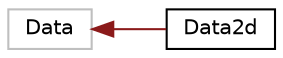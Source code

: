 digraph "Graphical Class Hierarchy"
{
  edge [fontname="Helvetica",fontsize="10",labelfontname="Helvetica",labelfontsize="10"];
  node [fontname="Helvetica",fontsize="10",shape=record];
  rankdir="LR";
  Node9 [label="Data",height=0.2,width=0.4,color="grey75", fillcolor="white", style="filled"];
  Node9 -> Node0 [dir="back",color="firebrick4",fontsize="10",style="solid",fontname="Helvetica"];
  Node0 [label="Data2d",height=0.2,width=0.4,color="black", fillcolor="white", style="filled",URL="$class_data2d.html"];
}
